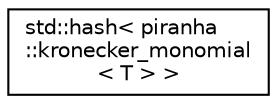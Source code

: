 digraph "Graphical Class Hierarchy"
{
  edge [fontname="Helvetica",fontsize="10",labelfontname="Helvetica",labelfontsize="10"];
  node [fontname="Helvetica",fontsize="10",shape=record];
  rankdir="LR";
  Node0 [label="std::hash\< piranha\l::kronecker_monomial\l\< T \> \>",height=0.2,width=0.4,color="black", fillcolor="white", style="filled",URL="$structstd_1_1hash_3_01piranha_1_1kronecker__monomial_3_01_t_01_4_01_4.html",tooltip="Specialisation of std::hash for piranha::kronecker_monomial. "];
}
